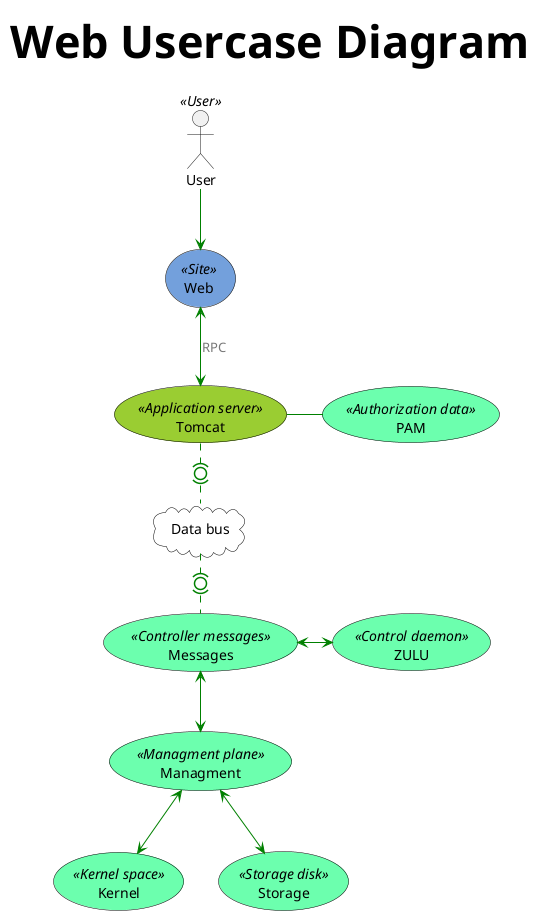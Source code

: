 @startuml

title <b><size:45>Web Usercase Diagram</size></b>

skinparam usecase {
	BackgroundColor #6CFFAE
	BorderColor Black
	
	BackgroundColor<<Site>> #73A0DC

	BackgroundColor<<Application server>> YellowGreen

	ArrowColor Green
	ArrowFontName Impact
	ArrowFontColor #777777
}

skinparam cloud {
	BackgroundColor White
	BorderColor Black
}


User << User >>
(Web) << Site >>

(Tomcat) << Application server >>

(PAM) << Authorization data >>

cloud "Data bus" as D_Bus

(Messages) << Controller messages >>

(Managment) << Managment plane >>
(Kernel) << Kernel space >>
(Storage) << Storage disk >>
(ZULU) << Control daemon >>


User --> (Web)
(Web) <--> (Tomcat) : RPC

(Tomcat) - PAM
(Tomcat) .(0). D_Bus

D_Bus .(0). (Messages)

(Messages) <-> (ZULU)
(Messages) <--> (Managment)

(Managment) <--> (Kernel)
(Managment) <--> (Storage)

@enduml
